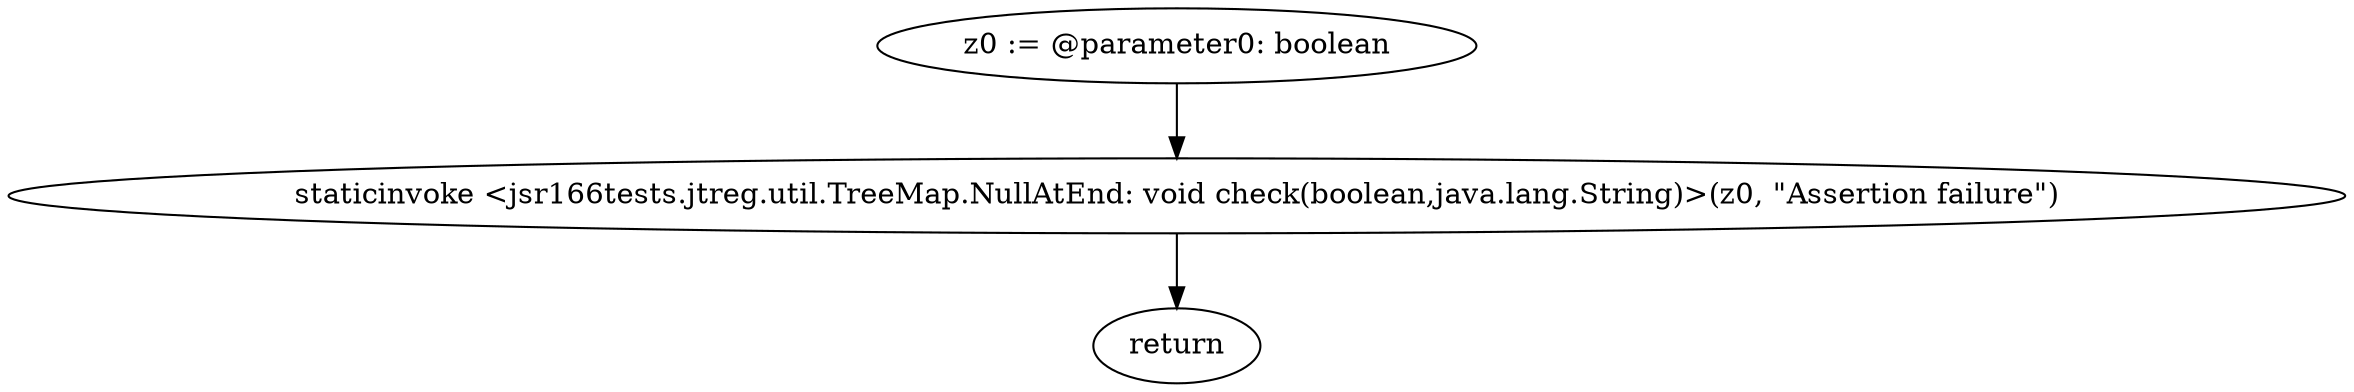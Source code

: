 digraph "unitGraph" {
    "z0 := @parameter0: boolean"
    "staticinvoke <jsr166tests.jtreg.util.TreeMap.NullAtEnd: void check(boolean,java.lang.String)>(z0, \"Assertion failure\")"
    "return"
    "z0 := @parameter0: boolean"->"staticinvoke <jsr166tests.jtreg.util.TreeMap.NullAtEnd: void check(boolean,java.lang.String)>(z0, \"Assertion failure\")";
    "staticinvoke <jsr166tests.jtreg.util.TreeMap.NullAtEnd: void check(boolean,java.lang.String)>(z0, \"Assertion failure\")"->"return";
}
